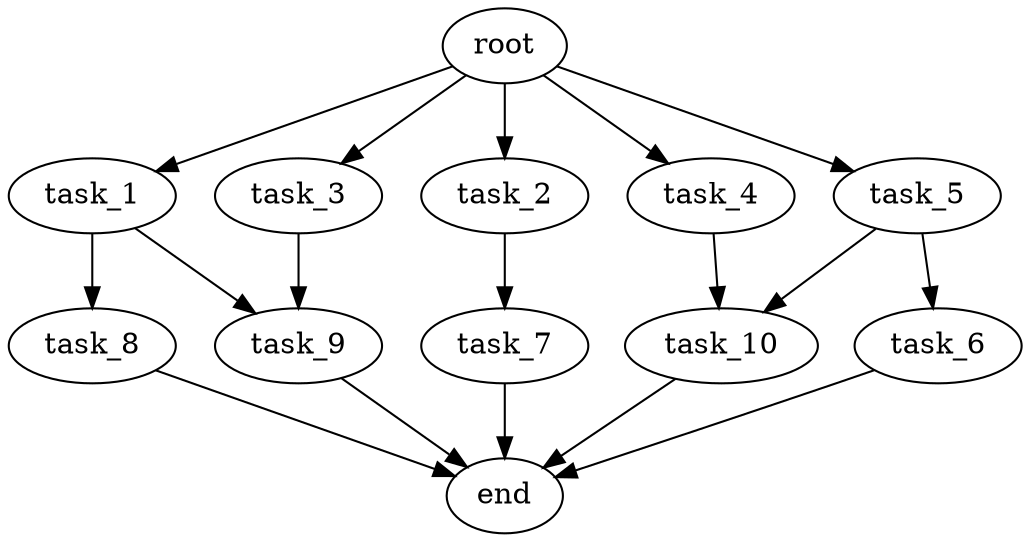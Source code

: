digraph G {
  root [size="0.000000e+00"];
  task_1 [size="2.319324e+09"];
  task_2 [size="4.051069e+09"];
  task_3 [size="1.845333e+09"];
  task_4 [size="6.405148e+09"];
  task_5 [size="4.321912e+09"];
  task_6 [size="2.928936e+08"];
  task_7 [size="6.141455e+09"];
  task_8 [size="1.974047e+09"];
  task_9 [size="5.922439e+09"];
  task_10 [size="3.888969e+09"];
  end [size="0.000000e+00"];

  root -> task_1 [size="1.000000e-12"];
  root -> task_2 [size="1.000000e-12"];
  root -> task_3 [size="1.000000e-12"];
  root -> task_4 [size="1.000000e-12"];
  root -> task_5 [size="1.000000e-12"];
  task_1 -> task_8 [size="1.974047e+08"];
  task_1 -> task_9 [size="2.961220e+08"];
  task_2 -> task_7 [size="6.141455e+08"];
  task_3 -> task_9 [size="2.961220e+08"];
  task_4 -> task_10 [size="1.944484e+08"];
  task_5 -> task_6 [size="2.928936e+07"];
  task_5 -> task_10 [size="1.944484e+08"];
  task_6 -> end [size="1.000000e-12"];
  task_7 -> end [size="1.000000e-12"];
  task_8 -> end [size="1.000000e-12"];
  task_9 -> end [size="1.000000e-12"];
  task_10 -> end [size="1.000000e-12"];
}
